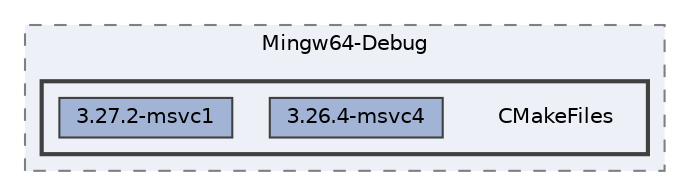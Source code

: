 digraph "E:/Code/Skola/Su/CProg/CProg-Project/out/build/Mingw64-Debug/CMakeFiles"
{
 // LATEX_PDF_SIZE
  bgcolor="transparent";
  edge [fontname=Helvetica,fontsize=10,labelfontname=Helvetica,labelfontsize=10];
  node [fontname=Helvetica,fontsize=10,shape=box,height=0.2,width=0.4];
  compound=true
  subgraph clusterdir_9e480486be5931b1e8f43b1c5a3aafaa {
    graph [ bgcolor="#edf0f7", pencolor="grey50", label="Mingw64-Debug", fontname=Helvetica,fontsize=10 style="filled,dashed", URL="dir_9e480486be5931b1e8f43b1c5a3aafaa.html",tooltip=""]
  subgraph clusterdir_8952d4ffaa2064f501b12e630f94669e {
    graph [ bgcolor="#edf0f7", pencolor="grey25", label="", fontname=Helvetica,fontsize=10 style="filled,bold", URL="dir_8952d4ffaa2064f501b12e630f94669e.html",tooltip=""]
    dir_8952d4ffaa2064f501b12e630f94669e [shape=plaintext, label="CMakeFiles"];
  dir_a8243e36ef3c18b932eb4331a97cbda7 [label="3.26.4-msvc4", fillcolor="#a2b4d6", color="grey25", style="filled", URL="dir_a8243e36ef3c18b932eb4331a97cbda7.html",tooltip=""];
  dir_ca5a13c00913cb0a2ee8c55f045349b7 [label="3.27.2-msvc1", fillcolor="#a2b4d6", color="grey25", style="filled", URL="dir_ca5a13c00913cb0a2ee8c55f045349b7.html",tooltip=""];
  }
  }
}
